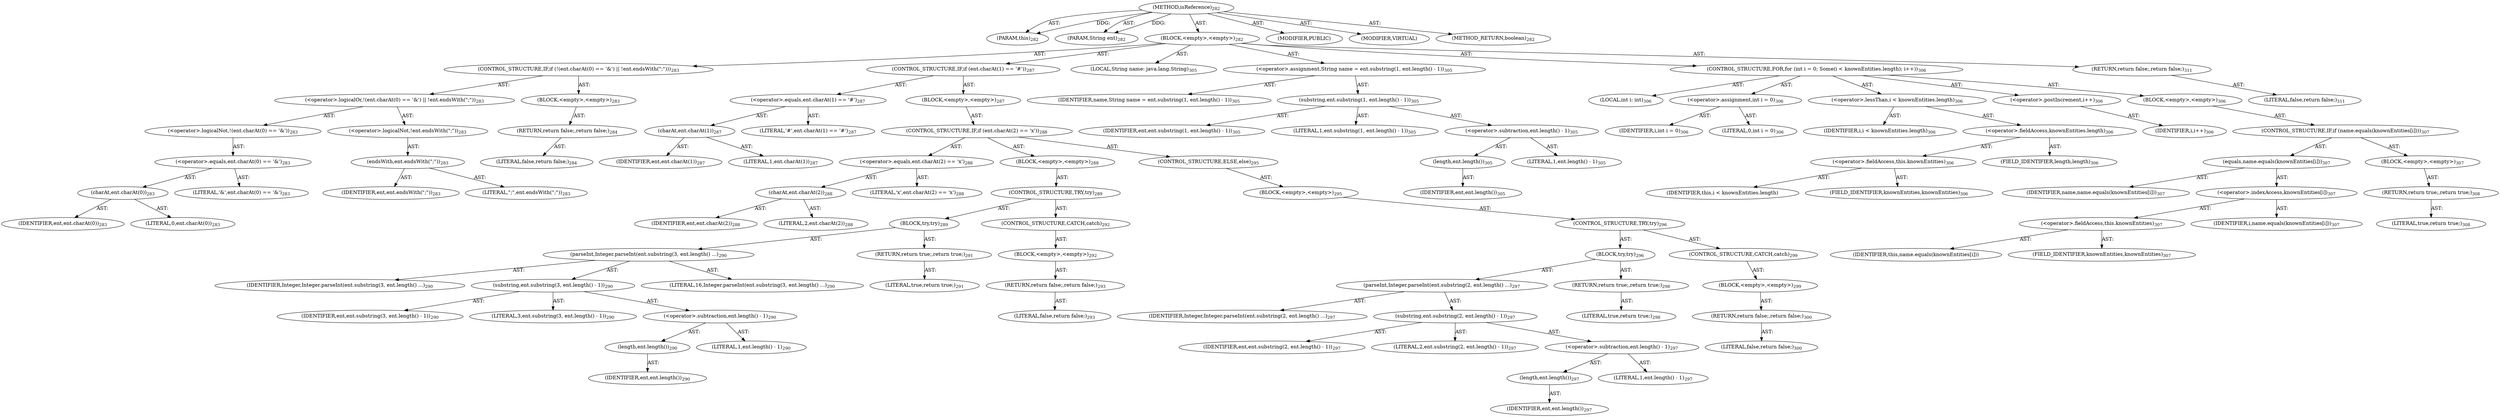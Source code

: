 digraph "isReference" {  
"111669149700" [label = <(METHOD,isReference)<SUB>282</SUB>> ]
"115964117004" [label = <(PARAM,this)<SUB>282</SUB>> ]
"115964117005" [label = <(PARAM,String ent)<SUB>282</SUB>> ]
"25769803807" [label = <(BLOCK,&lt;empty&gt;,&lt;empty&gt;)<SUB>282</SUB>> ]
"47244640283" [label = <(CONTROL_STRUCTURE,IF,if (!(ent.charAt(0) == '&amp;') || !ent.endsWith(&quot;;&quot;)))<SUB>283</SUB>> ]
"30064771215" [label = <(&lt;operator&gt;.logicalOr,!(ent.charAt(0) == '&amp;') || !ent.endsWith(&quot;;&quot;))<SUB>283</SUB>> ]
"30064771216" [label = <(&lt;operator&gt;.logicalNot,!(ent.charAt(0) == '&amp;'))<SUB>283</SUB>> ]
"30064771217" [label = <(&lt;operator&gt;.equals,ent.charAt(0) == '&amp;')<SUB>283</SUB>> ]
"30064771218" [label = <(charAt,ent.charAt(0))<SUB>283</SUB>> ]
"68719476892" [label = <(IDENTIFIER,ent,ent.charAt(0))<SUB>283</SUB>> ]
"90194313267" [label = <(LITERAL,0,ent.charAt(0))<SUB>283</SUB>> ]
"90194313268" [label = <(LITERAL,'&amp;',ent.charAt(0) == '&amp;')<SUB>283</SUB>> ]
"30064771219" [label = <(&lt;operator&gt;.logicalNot,!ent.endsWith(&quot;;&quot;))<SUB>283</SUB>> ]
"30064771220" [label = <(endsWith,ent.endsWith(&quot;;&quot;))<SUB>283</SUB>> ]
"68719476893" [label = <(IDENTIFIER,ent,ent.endsWith(&quot;;&quot;))<SUB>283</SUB>> ]
"90194313269" [label = <(LITERAL,&quot;;&quot;,ent.endsWith(&quot;;&quot;))<SUB>283</SUB>> ]
"25769803808" [label = <(BLOCK,&lt;empty&gt;,&lt;empty&gt;)<SUB>283</SUB>> ]
"146028888066" [label = <(RETURN,return false;,return false;)<SUB>284</SUB>> ]
"90194313270" [label = <(LITERAL,false,return false;)<SUB>284</SUB>> ]
"47244640284" [label = <(CONTROL_STRUCTURE,IF,if (ent.charAt(1) == '#'))<SUB>287</SUB>> ]
"30064771221" [label = <(&lt;operator&gt;.equals,ent.charAt(1) == '#')<SUB>287</SUB>> ]
"30064771222" [label = <(charAt,ent.charAt(1))<SUB>287</SUB>> ]
"68719476894" [label = <(IDENTIFIER,ent,ent.charAt(1))<SUB>287</SUB>> ]
"90194313271" [label = <(LITERAL,1,ent.charAt(1))<SUB>287</SUB>> ]
"90194313272" [label = <(LITERAL,'#',ent.charAt(1) == '#')<SUB>287</SUB>> ]
"25769803809" [label = <(BLOCK,&lt;empty&gt;,&lt;empty&gt;)<SUB>287</SUB>> ]
"47244640285" [label = <(CONTROL_STRUCTURE,IF,if (ent.charAt(2) == 'x'))<SUB>288</SUB>> ]
"30064771223" [label = <(&lt;operator&gt;.equals,ent.charAt(2) == 'x')<SUB>288</SUB>> ]
"30064771224" [label = <(charAt,ent.charAt(2))<SUB>288</SUB>> ]
"68719476895" [label = <(IDENTIFIER,ent,ent.charAt(2))<SUB>288</SUB>> ]
"90194313273" [label = <(LITERAL,2,ent.charAt(2))<SUB>288</SUB>> ]
"90194313274" [label = <(LITERAL,'x',ent.charAt(2) == 'x')<SUB>288</SUB>> ]
"25769803810" [label = <(BLOCK,&lt;empty&gt;,&lt;empty&gt;)<SUB>288</SUB>> ]
"47244640286" [label = <(CONTROL_STRUCTURE,TRY,try)<SUB>289</SUB>> ]
"25769803811" [label = <(BLOCK,try,try)<SUB>289</SUB>> ]
"30064771225" [label = <(parseInt,Integer.parseInt(ent.substring(3, ent.length() ...)<SUB>290</SUB>> ]
"68719476896" [label = <(IDENTIFIER,Integer,Integer.parseInt(ent.substring(3, ent.length() ...)<SUB>290</SUB>> ]
"30064771226" [label = <(substring,ent.substring(3, ent.length() - 1))<SUB>290</SUB>> ]
"68719476897" [label = <(IDENTIFIER,ent,ent.substring(3, ent.length() - 1))<SUB>290</SUB>> ]
"90194313275" [label = <(LITERAL,3,ent.substring(3, ent.length() - 1))<SUB>290</SUB>> ]
"30064771227" [label = <(&lt;operator&gt;.subtraction,ent.length() - 1)<SUB>290</SUB>> ]
"30064771228" [label = <(length,ent.length())<SUB>290</SUB>> ]
"68719476898" [label = <(IDENTIFIER,ent,ent.length())<SUB>290</SUB>> ]
"90194313276" [label = <(LITERAL,1,ent.length() - 1)<SUB>290</SUB>> ]
"90194313277" [label = <(LITERAL,16,Integer.parseInt(ent.substring(3, ent.length() ...)<SUB>290</SUB>> ]
"146028888067" [label = <(RETURN,return true;,return true;)<SUB>291</SUB>> ]
"90194313278" [label = <(LITERAL,true,return true;)<SUB>291</SUB>> ]
"47244640287" [label = <(CONTROL_STRUCTURE,CATCH,catch)<SUB>292</SUB>> ]
"25769803812" [label = <(BLOCK,&lt;empty&gt;,&lt;empty&gt;)<SUB>292</SUB>> ]
"146028888068" [label = <(RETURN,return false;,return false;)<SUB>293</SUB>> ]
"90194313279" [label = <(LITERAL,false,return false;)<SUB>293</SUB>> ]
"47244640288" [label = <(CONTROL_STRUCTURE,ELSE,else)<SUB>295</SUB>> ]
"25769803813" [label = <(BLOCK,&lt;empty&gt;,&lt;empty&gt;)<SUB>295</SUB>> ]
"47244640289" [label = <(CONTROL_STRUCTURE,TRY,try)<SUB>296</SUB>> ]
"25769803814" [label = <(BLOCK,try,try)<SUB>296</SUB>> ]
"30064771229" [label = <(parseInt,Integer.parseInt(ent.substring(2, ent.length() ...)<SUB>297</SUB>> ]
"68719476899" [label = <(IDENTIFIER,Integer,Integer.parseInt(ent.substring(2, ent.length() ...)<SUB>297</SUB>> ]
"30064771230" [label = <(substring,ent.substring(2, ent.length() - 1))<SUB>297</SUB>> ]
"68719476900" [label = <(IDENTIFIER,ent,ent.substring(2, ent.length() - 1))<SUB>297</SUB>> ]
"90194313280" [label = <(LITERAL,2,ent.substring(2, ent.length() - 1))<SUB>297</SUB>> ]
"30064771231" [label = <(&lt;operator&gt;.subtraction,ent.length() - 1)<SUB>297</SUB>> ]
"30064771232" [label = <(length,ent.length())<SUB>297</SUB>> ]
"68719476901" [label = <(IDENTIFIER,ent,ent.length())<SUB>297</SUB>> ]
"90194313281" [label = <(LITERAL,1,ent.length() - 1)<SUB>297</SUB>> ]
"146028888069" [label = <(RETURN,return true;,return true;)<SUB>298</SUB>> ]
"90194313282" [label = <(LITERAL,true,return true;)<SUB>298</SUB>> ]
"47244640290" [label = <(CONTROL_STRUCTURE,CATCH,catch)<SUB>299</SUB>> ]
"25769803815" [label = <(BLOCK,&lt;empty&gt;,&lt;empty&gt;)<SUB>299</SUB>> ]
"146028888070" [label = <(RETURN,return false;,return false;)<SUB>300</SUB>> ]
"90194313283" [label = <(LITERAL,false,return false;)<SUB>300</SUB>> ]
"94489280534" [label = <(LOCAL,String name: java.lang.String)<SUB>305</SUB>> ]
"30064771233" [label = <(&lt;operator&gt;.assignment,String name = ent.substring(1, ent.length() - 1))<SUB>305</SUB>> ]
"68719476902" [label = <(IDENTIFIER,name,String name = ent.substring(1, ent.length() - 1))<SUB>305</SUB>> ]
"30064771234" [label = <(substring,ent.substring(1, ent.length() - 1))<SUB>305</SUB>> ]
"68719476903" [label = <(IDENTIFIER,ent,ent.substring(1, ent.length() - 1))<SUB>305</SUB>> ]
"90194313284" [label = <(LITERAL,1,ent.substring(1, ent.length() - 1))<SUB>305</SUB>> ]
"30064771235" [label = <(&lt;operator&gt;.subtraction,ent.length() - 1)<SUB>305</SUB>> ]
"30064771236" [label = <(length,ent.length())<SUB>305</SUB>> ]
"68719476904" [label = <(IDENTIFIER,ent,ent.length())<SUB>305</SUB>> ]
"90194313285" [label = <(LITERAL,1,ent.length() - 1)<SUB>305</SUB>> ]
"47244640291" [label = <(CONTROL_STRUCTURE,FOR,for (int i = 0; Some(i &lt; knownEntities.length); i++))<SUB>306</SUB>> ]
"94489280535" [label = <(LOCAL,int i: int)<SUB>306</SUB>> ]
"30064771237" [label = <(&lt;operator&gt;.assignment,int i = 0)<SUB>306</SUB>> ]
"68719476905" [label = <(IDENTIFIER,i,int i = 0)<SUB>306</SUB>> ]
"90194313286" [label = <(LITERAL,0,int i = 0)<SUB>306</SUB>> ]
"30064771238" [label = <(&lt;operator&gt;.lessThan,i &lt; knownEntities.length)<SUB>306</SUB>> ]
"68719476906" [label = <(IDENTIFIER,i,i &lt; knownEntities.length)<SUB>306</SUB>> ]
"30064771239" [label = <(&lt;operator&gt;.fieldAccess,knownEntities.length)<SUB>306</SUB>> ]
"30064771240" [label = <(&lt;operator&gt;.fieldAccess,this.knownEntities)<SUB>306</SUB>> ]
"68719476907" [label = <(IDENTIFIER,this,i &lt; knownEntities.length)> ]
"55834574855" [label = <(FIELD_IDENTIFIER,knownEntities,knownEntities)<SUB>306</SUB>> ]
"55834574856" [label = <(FIELD_IDENTIFIER,length,length)<SUB>306</SUB>> ]
"30064771241" [label = <(&lt;operator&gt;.postIncrement,i++)<SUB>306</SUB>> ]
"68719476908" [label = <(IDENTIFIER,i,i++)<SUB>306</SUB>> ]
"25769803816" [label = <(BLOCK,&lt;empty&gt;,&lt;empty&gt;)<SUB>306</SUB>> ]
"47244640292" [label = <(CONTROL_STRUCTURE,IF,if (name.equals(knownEntities[i])))<SUB>307</SUB>> ]
"30064771242" [label = <(equals,name.equals(knownEntities[i]))<SUB>307</SUB>> ]
"68719476909" [label = <(IDENTIFIER,name,name.equals(knownEntities[i]))<SUB>307</SUB>> ]
"30064771243" [label = <(&lt;operator&gt;.indexAccess,knownEntities[i])<SUB>307</SUB>> ]
"30064771244" [label = <(&lt;operator&gt;.fieldAccess,this.knownEntities)<SUB>307</SUB>> ]
"68719476910" [label = <(IDENTIFIER,this,name.equals(knownEntities[i]))> ]
"55834574857" [label = <(FIELD_IDENTIFIER,knownEntities,knownEntities)<SUB>307</SUB>> ]
"68719476911" [label = <(IDENTIFIER,i,name.equals(knownEntities[i]))<SUB>307</SUB>> ]
"25769803817" [label = <(BLOCK,&lt;empty&gt;,&lt;empty&gt;)<SUB>307</SUB>> ]
"146028888071" [label = <(RETURN,return true;,return true;)<SUB>308</SUB>> ]
"90194313287" [label = <(LITERAL,true,return true;)<SUB>308</SUB>> ]
"146028888072" [label = <(RETURN,return false;,return false;)<SUB>311</SUB>> ]
"90194313288" [label = <(LITERAL,false,return false;)<SUB>311</SUB>> ]
"133143986187" [label = <(MODIFIER,PUBLIC)> ]
"133143986188" [label = <(MODIFIER,VIRTUAL)> ]
"128849018884" [label = <(METHOD_RETURN,boolean)<SUB>282</SUB>> ]
  "111669149700" -> "115964117004"  [ label = "AST: "] 
  "111669149700" -> "115964117005"  [ label = "AST: "] 
  "111669149700" -> "25769803807"  [ label = "AST: "] 
  "111669149700" -> "133143986187"  [ label = "AST: "] 
  "111669149700" -> "133143986188"  [ label = "AST: "] 
  "111669149700" -> "128849018884"  [ label = "AST: "] 
  "25769803807" -> "47244640283"  [ label = "AST: "] 
  "25769803807" -> "47244640284"  [ label = "AST: "] 
  "25769803807" -> "94489280534"  [ label = "AST: "] 
  "25769803807" -> "30064771233"  [ label = "AST: "] 
  "25769803807" -> "47244640291"  [ label = "AST: "] 
  "25769803807" -> "146028888072"  [ label = "AST: "] 
  "47244640283" -> "30064771215"  [ label = "AST: "] 
  "47244640283" -> "25769803808"  [ label = "AST: "] 
  "30064771215" -> "30064771216"  [ label = "AST: "] 
  "30064771215" -> "30064771219"  [ label = "AST: "] 
  "30064771216" -> "30064771217"  [ label = "AST: "] 
  "30064771217" -> "30064771218"  [ label = "AST: "] 
  "30064771217" -> "90194313268"  [ label = "AST: "] 
  "30064771218" -> "68719476892"  [ label = "AST: "] 
  "30064771218" -> "90194313267"  [ label = "AST: "] 
  "30064771219" -> "30064771220"  [ label = "AST: "] 
  "30064771220" -> "68719476893"  [ label = "AST: "] 
  "30064771220" -> "90194313269"  [ label = "AST: "] 
  "25769803808" -> "146028888066"  [ label = "AST: "] 
  "146028888066" -> "90194313270"  [ label = "AST: "] 
  "47244640284" -> "30064771221"  [ label = "AST: "] 
  "47244640284" -> "25769803809"  [ label = "AST: "] 
  "30064771221" -> "30064771222"  [ label = "AST: "] 
  "30064771221" -> "90194313272"  [ label = "AST: "] 
  "30064771222" -> "68719476894"  [ label = "AST: "] 
  "30064771222" -> "90194313271"  [ label = "AST: "] 
  "25769803809" -> "47244640285"  [ label = "AST: "] 
  "47244640285" -> "30064771223"  [ label = "AST: "] 
  "47244640285" -> "25769803810"  [ label = "AST: "] 
  "47244640285" -> "47244640288"  [ label = "AST: "] 
  "30064771223" -> "30064771224"  [ label = "AST: "] 
  "30064771223" -> "90194313274"  [ label = "AST: "] 
  "30064771224" -> "68719476895"  [ label = "AST: "] 
  "30064771224" -> "90194313273"  [ label = "AST: "] 
  "25769803810" -> "47244640286"  [ label = "AST: "] 
  "47244640286" -> "25769803811"  [ label = "AST: "] 
  "47244640286" -> "47244640287"  [ label = "AST: "] 
  "25769803811" -> "30064771225"  [ label = "AST: "] 
  "25769803811" -> "146028888067"  [ label = "AST: "] 
  "30064771225" -> "68719476896"  [ label = "AST: "] 
  "30064771225" -> "30064771226"  [ label = "AST: "] 
  "30064771225" -> "90194313277"  [ label = "AST: "] 
  "30064771226" -> "68719476897"  [ label = "AST: "] 
  "30064771226" -> "90194313275"  [ label = "AST: "] 
  "30064771226" -> "30064771227"  [ label = "AST: "] 
  "30064771227" -> "30064771228"  [ label = "AST: "] 
  "30064771227" -> "90194313276"  [ label = "AST: "] 
  "30064771228" -> "68719476898"  [ label = "AST: "] 
  "146028888067" -> "90194313278"  [ label = "AST: "] 
  "47244640287" -> "25769803812"  [ label = "AST: "] 
  "25769803812" -> "146028888068"  [ label = "AST: "] 
  "146028888068" -> "90194313279"  [ label = "AST: "] 
  "47244640288" -> "25769803813"  [ label = "AST: "] 
  "25769803813" -> "47244640289"  [ label = "AST: "] 
  "47244640289" -> "25769803814"  [ label = "AST: "] 
  "47244640289" -> "47244640290"  [ label = "AST: "] 
  "25769803814" -> "30064771229"  [ label = "AST: "] 
  "25769803814" -> "146028888069"  [ label = "AST: "] 
  "30064771229" -> "68719476899"  [ label = "AST: "] 
  "30064771229" -> "30064771230"  [ label = "AST: "] 
  "30064771230" -> "68719476900"  [ label = "AST: "] 
  "30064771230" -> "90194313280"  [ label = "AST: "] 
  "30064771230" -> "30064771231"  [ label = "AST: "] 
  "30064771231" -> "30064771232"  [ label = "AST: "] 
  "30064771231" -> "90194313281"  [ label = "AST: "] 
  "30064771232" -> "68719476901"  [ label = "AST: "] 
  "146028888069" -> "90194313282"  [ label = "AST: "] 
  "47244640290" -> "25769803815"  [ label = "AST: "] 
  "25769803815" -> "146028888070"  [ label = "AST: "] 
  "146028888070" -> "90194313283"  [ label = "AST: "] 
  "30064771233" -> "68719476902"  [ label = "AST: "] 
  "30064771233" -> "30064771234"  [ label = "AST: "] 
  "30064771234" -> "68719476903"  [ label = "AST: "] 
  "30064771234" -> "90194313284"  [ label = "AST: "] 
  "30064771234" -> "30064771235"  [ label = "AST: "] 
  "30064771235" -> "30064771236"  [ label = "AST: "] 
  "30064771235" -> "90194313285"  [ label = "AST: "] 
  "30064771236" -> "68719476904"  [ label = "AST: "] 
  "47244640291" -> "94489280535"  [ label = "AST: "] 
  "47244640291" -> "30064771237"  [ label = "AST: "] 
  "47244640291" -> "30064771238"  [ label = "AST: "] 
  "47244640291" -> "30064771241"  [ label = "AST: "] 
  "47244640291" -> "25769803816"  [ label = "AST: "] 
  "30064771237" -> "68719476905"  [ label = "AST: "] 
  "30064771237" -> "90194313286"  [ label = "AST: "] 
  "30064771238" -> "68719476906"  [ label = "AST: "] 
  "30064771238" -> "30064771239"  [ label = "AST: "] 
  "30064771239" -> "30064771240"  [ label = "AST: "] 
  "30064771239" -> "55834574856"  [ label = "AST: "] 
  "30064771240" -> "68719476907"  [ label = "AST: "] 
  "30064771240" -> "55834574855"  [ label = "AST: "] 
  "30064771241" -> "68719476908"  [ label = "AST: "] 
  "25769803816" -> "47244640292"  [ label = "AST: "] 
  "47244640292" -> "30064771242"  [ label = "AST: "] 
  "47244640292" -> "25769803817"  [ label = "AST: "] 
  "30064771242" -> "68719476909"  [ label = "AST: "] 
  "30064771242" -> "30064771243"  [ label = "AST: "] 
  "30064771243" -> "30064771244"  [ label = "AST: "] 
  "30064771243" -> "68719476911"  [ label = "AST: "] 
  "30064771244" -> "68719476910"  [ label = "AST: "] 
  "30064771244" -> "55834574857"  [ label = "AST: "] 
  "25769803817" -> "146028888071"  [ label = "AST: "] 
  "146028888071" -> "90194313287"  [ label = "AST: "] 
  "146028888072" -> "90194313288"  [ label = "AST: "] 
  "111669149700" -> "115964117004"  [ label = "DDG: "] 
  "111669149700" -> "115964117005"  [ label = "DDG: "] 
}
